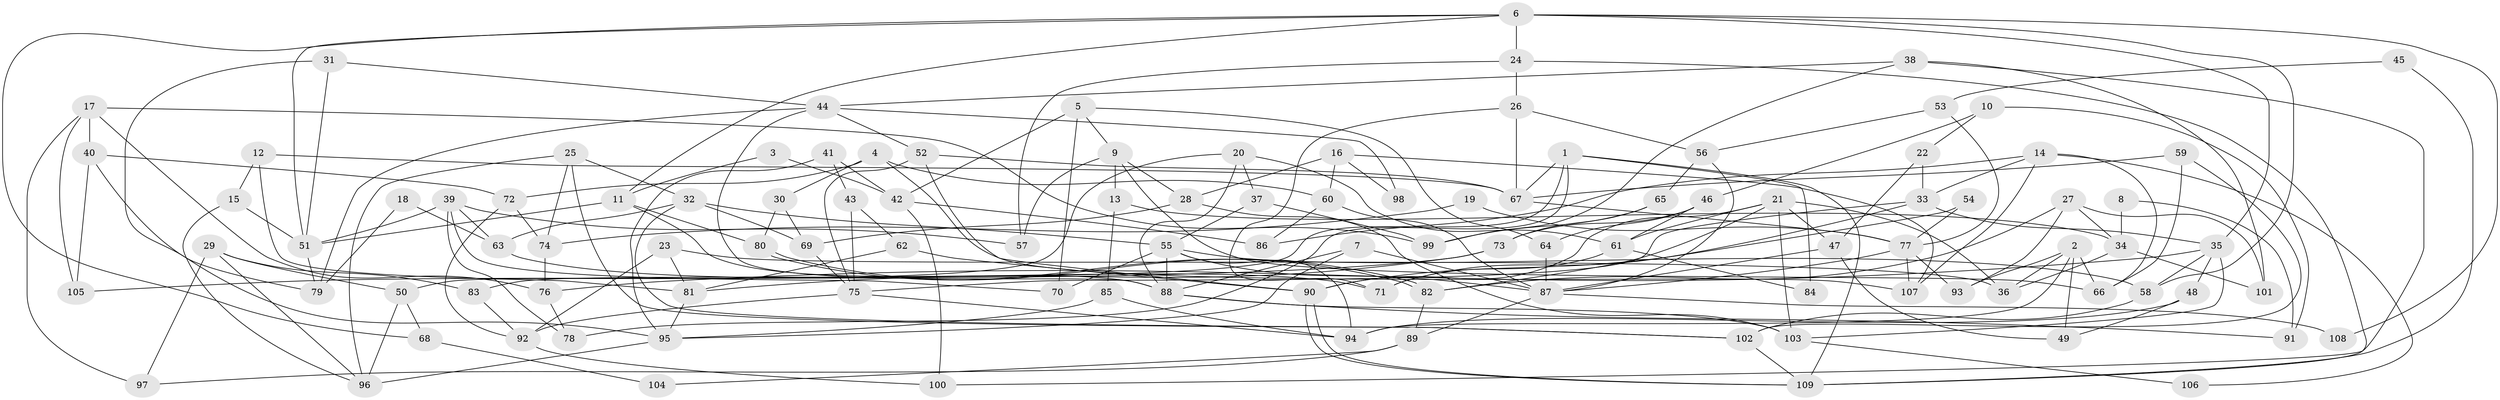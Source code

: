 // coarse degree distribution, {5: 0.1111111111111111, 4: 0.2962962962962963, 2: 0.09259259259259259, 3: 0.2222222222222222, 10: 0.037037037037037035, 7: 0.037037037037037035, 8: 0.09259259259259259, 6: 0.05555555555555555, 12: 0.018518518518518517, 15: 0.018518518518518517, 9: 0.018518518518518517}
// Generated by graph-tools (version 1.1) at 2025/52/03/04/25 21:52:39]
// undirected, 109 vertices, 218 edges
graph export_dot {
graph [start="1"]
  node [color=gray90,style=filled];
  1;
  2;
  3;
  4;
  5;
  6;
  7;
  8;
  9;
  10;
  11;
  12;
  13;
  14;
  15;
  16;
  17;
  18;
  19;
  20;
  21;
  22;
  23;
  24;
  25;
  26;
  27;
  28;
  29;
  30;
  31;
  32;
  33;
  34;
  35;
  36;
  37;
  38;
  39;
  40;
  41;
  42;
  43;
  44;
  45;
  46;
  47;
  48;
  49;
  50;
  51;
  52;
  53;
  54;
  55;
  56;
  57;
  58;
  59;
  60;
  61;
  62;
  63;
  64;
  65;
  66;
  67;
  68;
  69;
  70;
  71;
  72;
  73;
  74;
  75;
  76;
  77;
  78;
  79;
  80;
  81;
  82;
  83;
  84;
  85;
  86;
  87;
  88;
  89;
  90;
  91;
  92;
  93;
  94;
  95;
  96;
  97;
  98;
  99;
  100;
  101;
  102;
  103;
  104;
  105;
  106;
  107;
  108;
  109;
  1 -- 67;
  1 -- 83;
  1 -- 78;
  1 -- 84;
  1 -- 109;
  2 -- 94;
  2 -- 66;
  2 -- 36;
  2 -- 49;
  2 -- 93;
  3 -- 42;
  3 -- 11;
  4 -- 60;
  4 -- 72;
  4 -- 30;
  4 -- 107;
  5 -- 70;
  5 -- 9;
  5 -- 42;
  5 -- 64;
  6 -- 35;
  6 -- 11;
  6 -- 24;
  6 -- 51;
  6 -- 58;
  6 -- 68;
  6 -- 108;
  7 -- 87;
  7 -- 95;
  7 -- 88;
  8 -- 34;
  8 -- 91;
  9 -- 28;
  9 -- 57;
  9 -- 13;
  9 -- 66;
  10 -- 46;
  10 -- 22;
  10 -- 91;
  11 -- 51;
  11 -- 88;
  11 -- 80;
  12 -- 67;
  12 -- 15;
  12 -- 81;
  13 -- 34;
  13 -- 85;
  14 -- 33;
  14 -- 66;
  14 -- 86;
  14 -- 106;
  14 -- 107;
  15 -- 51;
  15 -- 96;
  16 -- 107;
  16 -- 28;
  16 -- 60;
  16 -- 98;
  17 -- 105;
  17 -- 76;
  17 -- 40;
  17 -- 97;
  17 -- 99;
  18 -- 79;
  18 -- 63;
  19 -- 77;
  19 -- 74;
  20 -- 61;
  20 -- 88;
  20 -- 37;
  20 -- 50;
  21 -- 82;
  21 -- 90;
  21 -- 36;
  21 -- 47;
  21 -- 61;
  21 -- 103;
  22 -- 47;
  22 -- 33;
  23 -- 92;
  23 -- 36;
  23 -- 81;
  24 -- 109;
  24 -- 26;
  24 -- 57;
  25 -- 102;
  25 -- 74;
  25 -- 32;
  25 -- 96;
  26 -- 67;
  26 -- 56;
  26 -- 71;
  27 -- 93;
  27 -- 101;
  27 -- 34;
  27 -- 82;
  28 -- 103;
  28 -- 69;
  29 -- 96;
  29 -- 97;
  29 -- 50;
  29 -- 83;
  30 -- 80;
  30 -- 69;
  31 -- 95;
  31 -- 44;
  31 -- 51;
  32 -- 102;
  32 -- 55;
  32 -- 63;
  32 -- 69;
  33 -- 75;
  33 -- 35;
  33 -- 71;
  34 -- 36;
  34 -- 101;
  35 -- 58;
  35 -- 103;
  35 -- 48;
  35 -- 76;
  37 -- 55;
  37 -- 99;
  38 -- 99;
  38 -- 44;
  38 -- 100;
  38 -- 101;
  39 -- 63;
  39 -- 51;
  39 -- 57;
  39 -- 70;
  39 -- 78;
  40 -- 79;
  40 -- 72;
  40 -- 105;
  41 -- 95;
  41 -- 42;
  41 -- 43;
  42 -- 86;
  42 -- 100;
  43 -- 75;
  43 -- 62;
  44 -- 52;
  44 -- 88;
  44 -- 79;
  44 -- 98;
  45 -- 109;
  45 -- 53;
  46 -- 73;
  46 -- 61;
  46 -- 64;
  47 -- 87;
  47 -- 49;
  48 -- 49;
  48 -- 94;
  50 -- 68;
  50 -- 96;
  51 -- 79;
  52 -- 90;
  52 -- 75;
  52 -- 67;
  53 -- 77;
  53 -- 56;
  54 -- 90;
  54 -- 77;
  55 -- 94;
  55 -- 58;
  55 -- 70;
  55 -- 87;
  55 -- 88;
  56 -- 87;
  56 -- 65;
  58 -- 102;
  59 -- 102;
  59 -- 67;
  59 -- 66;
  60 -- 87;
  60 -- 86;
  61 -- 71;
  61 -- 84;
  62 -- 81;
  62 -- 90;
  63 -- 71;
  64 -- 87;
  65 -- 99;
  65 -- 73;
  67 -- 77;
  68 -- 104;
  69 -- 75;
  72 -- 92;
  72 -- 74;
  73 -- 81;
  73 -- 105;
  74 -- 76;
  75 -- 94;
  75 -- 92;
  76 -- 78;
  77 -- 87;
  77 -- 107;
  77 -- 93;
  80 -- 82;
  80 -- 82;
  81 -- 95;
  82 -- 89;
  83 -- 92;
  85 -- 95;
  85 -- 94;
  87 -- 89;
  87 -- 108;
  88 -- 91;
  88 -- 103;
  89 -- 97;
  89 -- 104;
  90 -- 109;
  90 -- 109;
  92 -- 100;
  95 -- 96;
  102 -- 109;
  103 -- 106;
}
